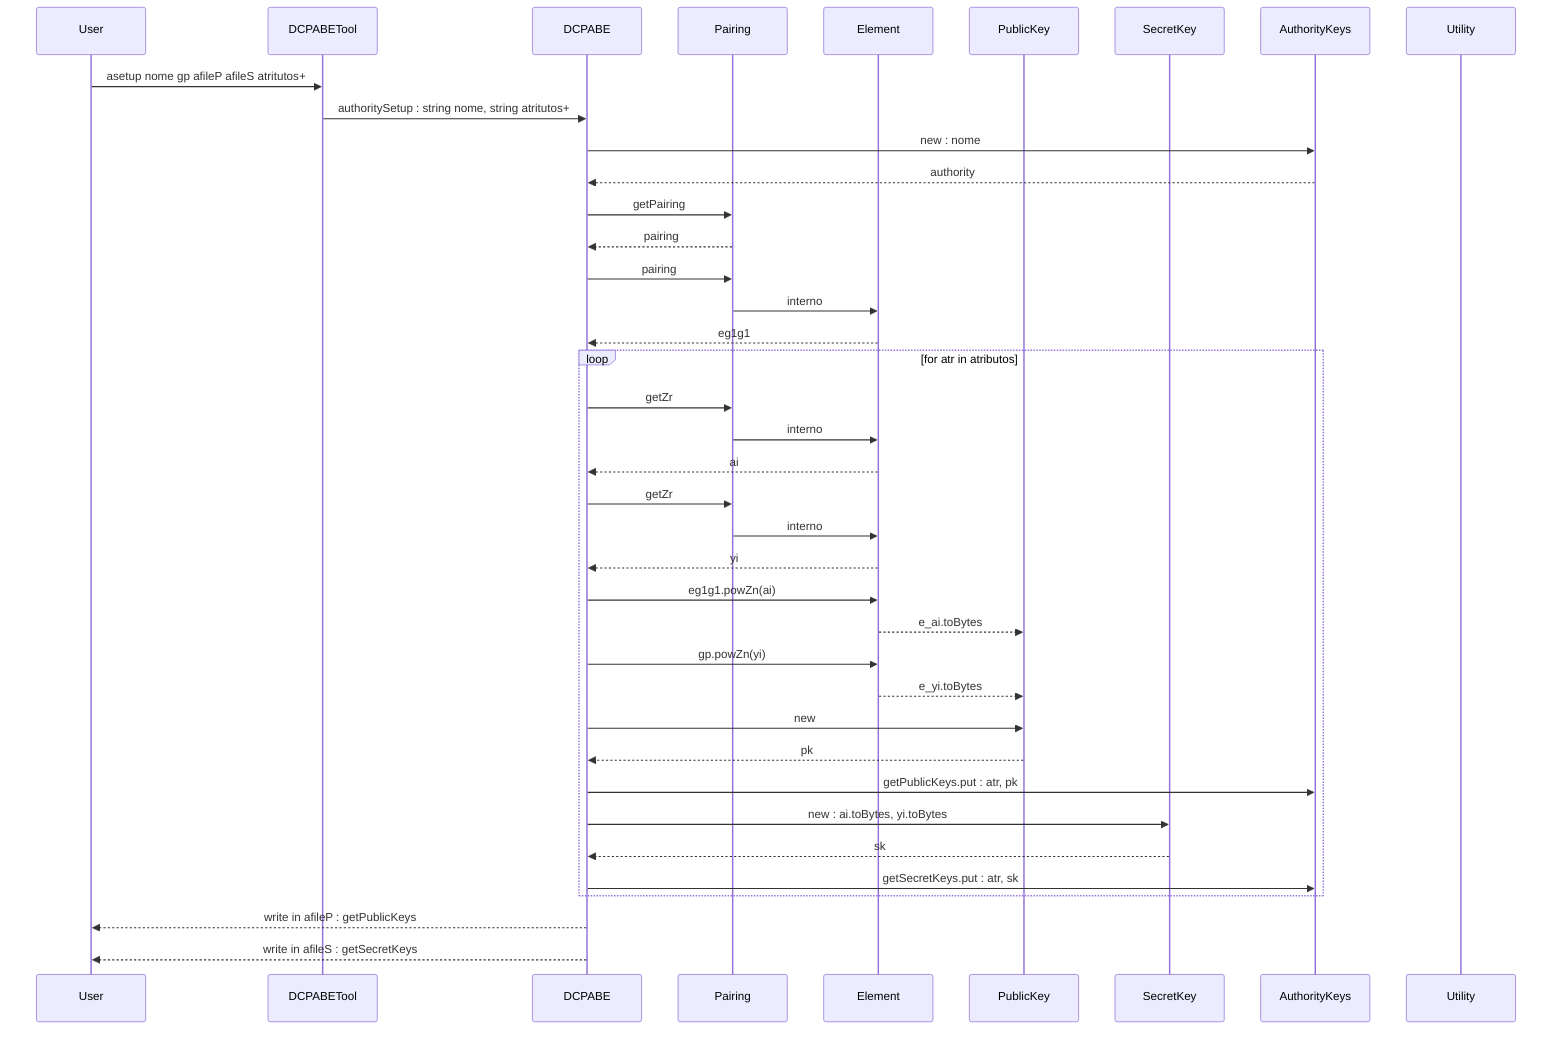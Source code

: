 sequenceDiagram
    participant User
    participant DT as DCPABETool
    participant D as DCPABE    
    participant P as Pairing
    participant E as Element
    participant PK as PublicKey
    participant SK as SecretKey
    participant A as AuthorityKeys
    participant U as Utility
    User ->> DT: asetup nome gp afileP afileS  atritutos+
    DT ->> D: authoritySetup : string nome, string atritutos+
    D ->> A: new : nome
    A -->> D: authority
    D ->> P: getPairing
    P -->> D: pairing
    D ->> P: pairing
    P ->> E: interno
    E -->> D: eg1g1
    loop for atr in atributos
        D ->> P: getZr 
        P ->> E: interno
        E -->> D: ai
        D ->> P: getZr 
        P ->> E: interno
        E -->> D: yi
        D ->> E: eg1g1.powZn(ai)
        E -->> PK: e_ai.toBytes
        D ->> E: gp.powZn(yi)
        E -->> PK: e_yi.toBytes
        D ->> PK: new
        PK  -->> D: pk
        D ->> A: getPublicKeys.put : atr, pk
        D ->>SK: new : ai.toBytes, yi.toBytes
        SK -->> D: sk
        D ->> A: getSecretKeys.put : atr, sk
    end
    D -->> User: write in afileP : getPublicKeys
    D -->> User: write in afileS : getSecretKeys
